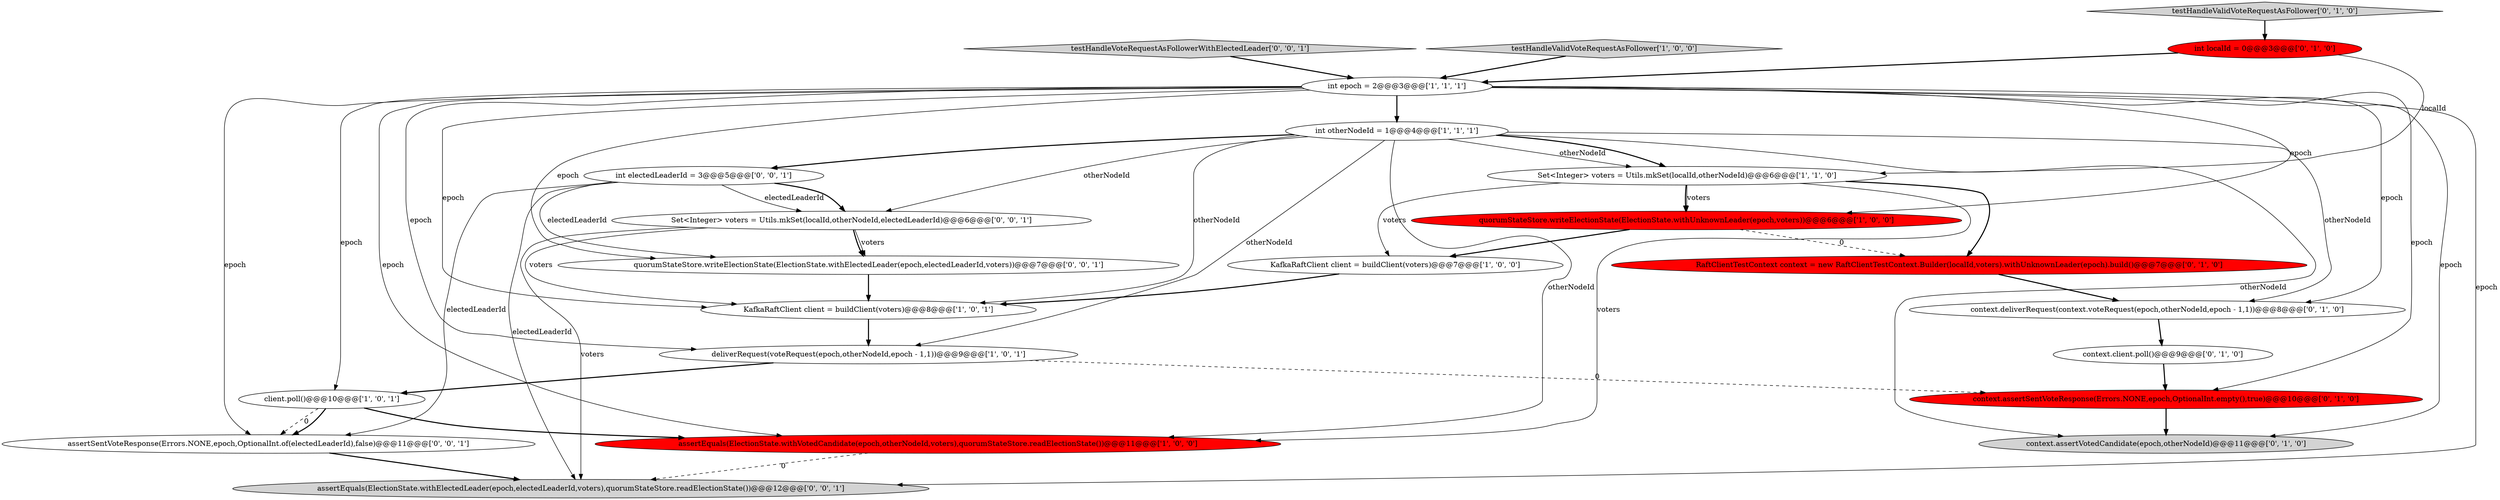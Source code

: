 digraph {
16 [style = filled, label = "RaftClientTestContext context = new RaftClientTestContext.Builder(localId,voters).withUnknownLeader(epoch).build()@@@7@@@['0', '1', '0']", fillcolor = red, shape = ellipse image = "AAA1AAABBB2BBB"];
20 [style = filled, label = "quorumStateStore.writeElectionState(ElectionState.withElectedLeader(epoch,electedLeaderId,voters))@@@7@@@['0', '0', '1']", fillcolor = white, shape = ellipse image = "AAA0AAABBB3BBB"];
9 [style = filled, label = "deliverRequest(voteRequest(epoch,otherNodeId,epoch - 1,1))@@@9@@@['1', '0', '1']", fillcolor = white, shape = ellipse image = "AAA0AAABBB1BBB"];
1 [style = filled, label = "quorumStateStore.writeElectionState(ElectionState.withUnknownLeader(epoch,voters))@@@6@@@['1', '0', '0']", fillcolor = red, shape = ellipse image = "AAA1AAABBB1BBB"];
17 [style = filled, label = "int electedLeaderId = 3@@@5@@@['0', '0', '1']", fillcolor = white, shape = ellipse image = "AAA0AAABBB3BBB"];
15 [style = filled, label = "context.client.poll()@@@9@@@['0', '1', '0']", fillcolor = white, shape = ellipse image = "AAA0AAABBB2BBB"];
11 [style = filled, label = "context.assertVotedCandidate(epoch,otherNodeId)@@@11@@@['0', '1', '0']", fillcolor = lightgray, shape = ellipse image = "AAA0AAABBB2BBB"];
19 [style = filled, label = "testHandleVoteRequestAsFollowerWithElectedLeader['0', '0', '1']", fillcolor = lightgray, shape = diamond image = "AAA0AAABBB3BBB"];
4 [style = filled, label = "KafkaRaftClient client = buildClient(voters)@@@7@@@['1', '0', '0']", fillcolor = white, shape = ellipse image = "AAA0AAABBB1BBB"];
8 [style = filled, label = "KafkaRaftClient client = buildClient(voters)@@@8@@@['1', '0', '1']", fillcolor = white, shape = ellipse image = "AAA0AAABBB1BBB"];
6 [style = filled, label = "assertEquals(ElectionState.withVotedCandidate(epoch,otherNodeId,voters),quorumStateStore.readElectionState())@@@11@@@['1', '0', '0']", fillcolor = red, shape = ellipse image = "AAA1AAABBB1BBB"];
18 [style = filled, label = "Set<Integer> voters = Utils.mkSet(localId,otherNodeId,electedLeaderId)@@@6@@@['0', '0', '1']", fillcolor = white, shape = ellipse image = "AAA0AAABBB3BBB"];
5 [style = filled, label = "Set<Integer> voters = Utils.mkSet(localId,otherNodeId)@@@6@@@['1', '1', '0']", fillcolor = white, shape = ellipse image = "AAA0AAABBB1BBB"];
2 [style = filled, label = "int otherNodeId = 1@@@4@@@['1', '1', '1']", fillcolor = white, shape = ellipse image = "AAA0AAABBB1BBB"];
7 [style = filled, label = "testHandleValidVoteRequestAsFollower['1', '0', '0']", fillcolor = lightgray, shape = diamond image = "AAA0AAABBB1BBB"];
13 [style = filled, label = "testHandleValidVoteRequestAsFollower['0', '1', '0']", fillcolor = lightgray, shape = diamond image = "AAA0AAABBB2BBB"];
3 [style = filled, label = "client.poll()@@@10@@@['1', '0', '1']", fillcolor = white, shape = ellipse image = "AAA0AAABBB1BBB"];
0 [style = filled, label = "int epoch = 2@@@3@@@['1', '1', '1']", fillcolor = white, shape = ellipse image = "AAA0AAABBB1BBB"];
21 [style = filled, label = "assertSentVoteResponse(Errors.NONE,epoch,OptionalInt.of(electedLeaderId),false)@@@11@@@['0', '0', '1']", fillcolor = white, shape = ellipse image = "AAA0AAABBB3BBB"];
22 [style = filled, label = "assertEquals(ElectionState.withElectedLeader(epoch,electedLeaderId,voters),quorumStateStore.readElectionState())@@@12@@@['0', '0', '1']", fillcolor = lightgray, shape = ellipse image = "AAA0AAABBB3BBB"];
10 [style = filled, label = "int localId = 0@@@3@@@['0', '1', '0']", fillcolor = red, shape = ellipse image = "AAA1AAABBB2BBB"];
14 [style = filled, label = "context.assertSentVoteResponse(Errors.NONE,epoch,OptionalInt.empty(),true)@@@10@@@['0', '1', '0']", fillcolor = red, shape = ellipse image = "AAA1AAABBB2BBB"];
12 [style = filled, label = "context.deliverRequest(context.voteRequest(epoch,otherNodeId,epoch - 1,1))@@@8@@@['0', '1', '0']", fillcolor = white, shape = ellipse image = "AAA0AAABBB2BBB"];
2->17 [style = bold, label=""];
13->10 [style = bold, label=""];
1->4 [style = bold, label=""];
17->18 [style = solid, label="electedLeaderId"];
0->20 [style = solid, label="epoch"];
5->6 [style = solid, label="voters"];
15->14 [style = bold, label=""];
3->21 [style = dashed, label="0"];
2->5 [style = solid, label="otherNodeId"];
2->11 [style = solid, label="otherNodeId"];
2->6 [style = solid, label="otherNodeId"];
18->22 [style = solid, label="voters"];
0->2 [style = bold, label=""];
12->15 [style = bold, label=""];
3->6 [style = bold, label=""];
7->0 [style = bold, label=""];
0->1 [style = solid, label="epoch"];
0->12 [style = solid, label="epoch"];
0->9 [style = solid, label="epoch"];
0->8 [style = solid, label="epoch"];
17->21 [style = solid, label="electedLeaderId"];
0->3 [style = solid, label="epoch"];
6->22 [style = dashed, label="0"];
5->1 [style = solid, label="voters"];
19->0 [style = bold, label=""];
17->20 [style = solid, label="electedLeaderId"];
2->12 [style = solid, label="otherNodeId"];
5->16 [style = bold, label=""];
0->6 [style = solid, label="epoch"];
5->4 [style = solid, label="voters"];
5->1 [style = bold, label=""];
18->20 [style = bold, label=""];
20->8 [style = bold, label=""];
9->14 [style = dashed, label="0"];
2->9 [style = solid, label="otherNodeId"];
18->20 [style = solid, label="voters"];
21->22 [style = bold, label=""];
0->14 [style = solid, label="epoch"];
10->5 [style = solid, label="localId"];
1->16 [style = dashed, label="0"];
10->0 [style = bold, label=""];
8->9 [style = bold, label=""];
2->18 [style = solid, label="otherNodeId"];
0->21 [style = solid, label="epoch"];
9->3 [style = bold, label=""];
4->8 [style = bold, label=""];
3->21 [style = bold, label=""];
17->22 [style = solid, label="electedLeaderId"];
0->11 [style = solid, label="epoch"];
2->8 [style = solid, label="otherNodeId"];
14->11 [style = bold, label=""];
16->12 [style = bold, label=""];
18->8 [style = solid, label="voters"];
17->18 [style = bold, label=""];
2->5 [style = bold, label=""];
0->22 [style = solid, label="epoch"];
}

